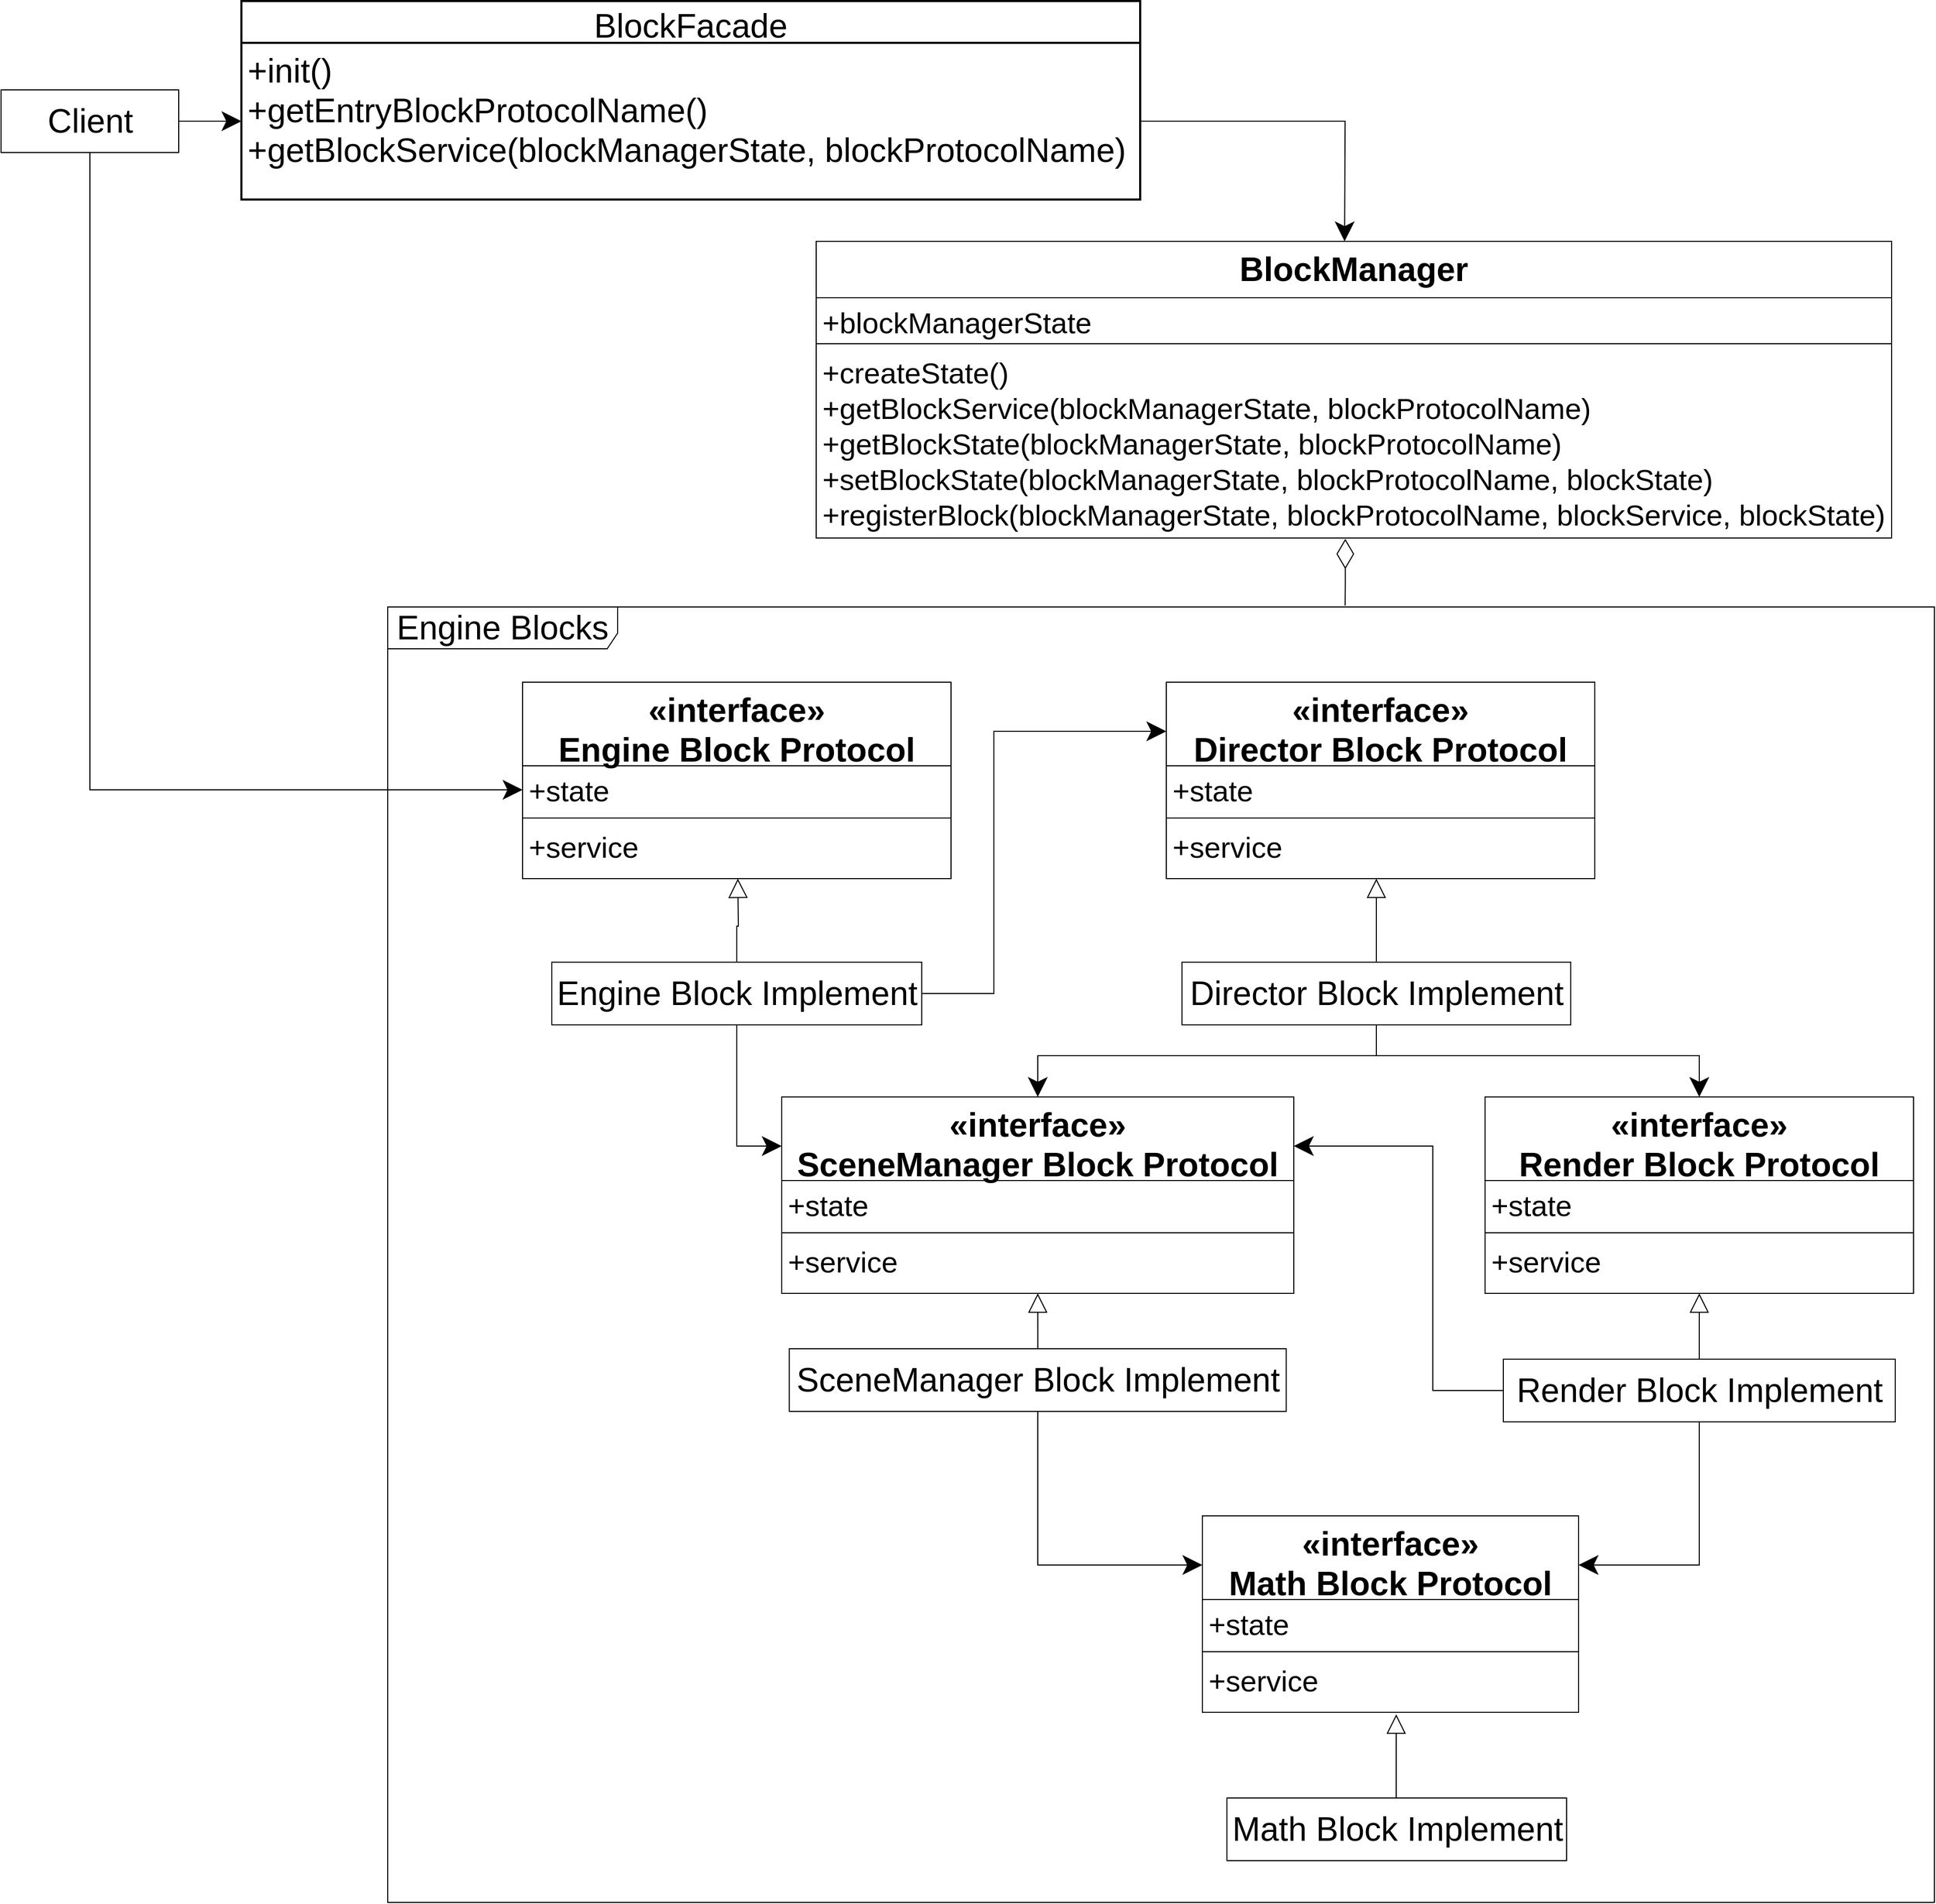 <mxfile version="14.6.13" type="device"><diagram id="_nywk-HueDYWiFCjRjqK" name="第 1 页"><mxGraphModel dx="474" dy="2171" grid="1" gridSize="10" guides="1" tooltips="1" connect="1" arrows="1" fold="1" page="1" pageScale="1" pageWidth="827" pageHeight="1169" math="0" shadow="0"><root><mxCell id="0"/><mxCell id="1" parent="0"/><mxCell id="obZDhRjXa5IsKzWZeU6c-23" value="&lt;font style=&quot;font-size: 32px&quot;&gt;Engine Blocks&lt;/font&gt;" style="shape=umlFrame;whiteSpace=wrap;html=1;width=220;height=40;fontSize=32;" parent="1" vertex="1"><mxGeometry x="1260" y="130" width="1480" height="1240" as="geometry"/></mxCell><mxCell id="obZDhRjXa5IsKzWZeU6c-24" style="edgeStyle=orthogonalEdgeStyle;rounded=0;orthogonalLoop=1;jettySize=auto;html=1;startSize=16;endSize=16;" parent="1" source="obZDhRjXa5IsKzWZeU6c-26" target="obZDhRjXa5IsKzWZeU6c-58" edge="1"><mxGeometry relative="1" as="geometry"/></mxCell><mxCell id="obZDhRjXa5IsKzWZeU6c-25" style="edgeStyle=orthogonalEdgeStyle;rounded=0;orthogonalLoop=1;jettySize=auto;html=1;entryX=0;entryY=0.5;entryDx=0;entryDy=0;endArrow=classic;endFill=1;startSize=16;endSize=16;exitX=0.5;exitY=1;exitDx=0;exitDy=0;" parent="1" source="obZDhRjXa5IsKzWZeU6c-26" target="MM1SSfFz-M3WFdnkCcBo-2" edge="1"><mxGeometry relative="1" as="geometry"><mxPoint x="1410" y="285" as="targetPoint"/></mxGeometry></mxCell><mxCell id="obZDhRjXa5IsKzWZeU6c-26" value="Client" style="html=1;fontSize=32;" parent="1" vertex="1"><mxGeometry x="890" y="-365.0" width="170" height="60" as="geometry"/></mxCell><mxCell id="obZDhRjXa5IsKzWZeU6c-27" style="edgeStyle=orthogonalEdgeStyle;rounded=0;orthogonalLoop=1;jettySize=auto;html=1;entryX=0.5;entryY=1;entryDx=0;entryDy=0;endArrow=block;endFill=0;endSize=16;startSize=16;" parent="1" source="obZDhRjXa5IsKzWZeU6c-30" edge="1"><mxGeometry relative="1" as="geometry"><mxPoint x="1595" y="390" as="targetPoint"/></mxGeometry></mxCell><mxCell id="obZDhRjXa5IsKzWZeU6c-28" style="edgeStyle=orthogonalEdgeStyle;rounded=0;orthogonalLoop=1;jettySize=auto;html=1;entryX=0;entryY=0.25;entryDx=0;entryDy=0;fontSize=32;endArrow=classic;endFill=1;endSize=16;startSize=16;" parent="1" source="obZDhRjXa5IsKzWZeU6c-30" target="MM1SSfFz-M3WFdnkCcBo-6" edge="1"><mxGeometry relative="1" as="geometry"><mxPoint x="2021" y="315" as="targetPoint"/><Array as="points"><mxPoint x="1840" y="500"/><mxPoint x="1840" y="249"/></Array></mxGeometry></mxCell><mxCell id="obZDhRjXa5IsKzWZeU6c-29" style="edgeStyle=orthogonalEdgeStyle;rounded=0;orthogonalLoop=1;jettySize=auto;html=1;entryX=0;entryY=0.25;entryDx=0;entryDy=0;fontSize=32;endArrow=classic;endFill=1;endSize=16;startSize=16;" parent="1" source="obZDhRjXa5IsKzWZeU6c-30" target="MM1SSfFz-M3WFdnkCcBo-10" edge="1"><mxGeometry relative="1" as="geometry"><mxPoint x="1627" y="712" as="targetPoint"/></mxGeometry></mxCell><mxCell id="obZDhRjXa5IsKzWZeU6c-30" value="Engine Block Implement" style="html=1;fontSize=32;" parent="1" vertex="1"><mxGeometry x="1417" y="470" width="354" height="60" as="geometry"/></mxCell><mxCell id="obZDhRjXa5IsKzWZeU6c-35" style="edgeStyle=orthogonalEdgeStyle;rounded=0;orthogonalLoop=1;jettySize=auto;html=1;entryX=0.5;entryY=1;entryDx=0;entryDy=0;fontSize=32;endArrow=block;endFill=0;endSize=16;startSize=16;" parent="1" source="obZDhRjXa5IsKzWZeU6c-38" edge="1"><mxGeometry relative="1" as="geometry"><mxPoint x="2206" y="390" as="targetPoint"/></mxGeometry></mxCell><mxCell id="obZDhRjXa5IsKzWZeU6c-36" style="edgeStyle=orthogonalEdgeStyle;rounded=0;orthogonalLoop=1;jettySize=auto;html=1;fontSize=32;endArrow=classic;endFill=1;endSize=16;startSize=16;entryX=0.5;entryY=0;entryDx=0;entryDy=0;" parent="1" source="obZDhRjXa5IsKzWZeU6c-38" target="MM1SSfFz-M3WFdnkCcBo-10" edge="1"><mxGeometry relative="1" as="geometry"><mxPoint x="1882" y="607" as="targetPoint"/></mxGeometry></mxCell><mxCell id="obZDhRjXa5IsKzWZeU6c-37" style="edgeStyle=orthogonalEdgeStyle;rounded=0;orthogonalLoop=1;jettySize=auto;html=1;fontSize=32;endArrow=classic;endFill=1;exitX=0.5;exitY=1;exitDx=0;exitDy=0;endSize=16;startSize=16;entryX=0.5;entryY=0;entryDx=0;entryDy=0;" parent="1" source="obZDhRjXa5IsKzWZeU6c-38" target="MM1SSfFz-M3WFdnkCcBo-14" edge="1"><mxGeometry relative="1" as="geometry"><mxPoint x="2515" y="607" as="targetPoint"/></mxGeometry></mxCell><mxCell id="obZDhRjXa5IsKzWZeU6c-38" value="Director Block&amp;nbsp;Implement" style="html=1;fontSize=32;" parent="1" vertex="1"><mxGeometry x="2020" y="470" width="372" height="60" as="geometry"/></mxCell><mxCell id="obZDhRjXa5IsKzWZeU6c-41" style="edgeStyle=orthogonalEdgeStyle;rounded=0;orthogonalLoop=1;jettySize=auto;html=1;entryX=0.5;entryY=1;entryDx=0;entryDy=0;fontSize=32;endArrow=block;endFill=0;endSize=16;startSize=16;" parent="1" source="obZDhRjXa5IsKzWZeU6c-43" edge="1"><mxGeometry relative="1" as="geometry"><mxPoint x="1882" y="787" as="targetPoint"/></mxGeometry></mxCell><mxCell id="obZDhRjXa5IsKzWZeU6c-42" style="edgeStyle=orthogonalEdgeStyle;rounded=0;orthogonalLoop=1;jettySize=auto;html=1;entryX=0;entryY=0.25;entryDx=0;entryDy=0;fontSize=32;endArrow=classic;endFill=1;exitX=0.5;exitY=1;exitDx=0;exitDy=0;endSize=16;startSize=16;" parent="1" source="obZDhRjXa5IsKzWZeU6c-43" target="MM1SSfFz-M3WFdnkCcBo-18" edge="1"><mxGeometry relative="1" as="geometry"><mxPoint x="2040" y="1115" as="targetPoint"/></mxGeometry></mxCell><mxCell id="obZDhRjXa5IsKzWZeU6c-43" value="SceneManager Block&amp;nbsp;Implement" style="html=1;fontSize=32;" parent="1" vertex="1"><mxGeometry x="1644.25" y="840" width="475.5" height="60" as="geometry"/></mxCell><mxCell id="obZDhRjXa5IsKzWZeU6c-46" style="edgeStyle=orthogonalEdgeStyle;rounded=0;orthogonalLoop=1;jettySize=auto;html=1;entryX=0.5;entryY=1;entryDx=0;entryDy=0;fontSize=32;endArrow=block;endFill=0;endSize=16;startSize=16;" parent="1" source="obZDhRjXa5IsKzWZeU6c-49" edge="1"><mxGeometry relative="1" as="geometry"><mxPoint x="2515" y="787" as="targetPoint"/></mxGeometry></mxCell><mxCell id="obZDhRjXa5IsKzWZeU6c-47" style="edgeStyle=orthogonalEdgeStyle;rounded=0;orthogonalLoop=1;jettySize=auto;html=1;entryX=1;entryY=0.25;entryDx=0;entryDy=0;fontSize=32;endArrow=classic;endFill=1;endSize=16;startSize=16;" parent="1" source="obZDhRjXa5IsKzWZeU6c-49" target="MM1SSfFz-M3WFdnkCcBo-10" edge="1"><mxGeometry relative="1" as="geometry"><mxPoint x="2137" y="712" as="targetPoint"/><Array as="points"><mxPoint x="2260" y="880"/><mxPoint x="2260" y="646"/></Array></mxGeometry></mxCell><mxCell id="obZDhRjXa5IsKzWZeU6c-48" style="edgeStyle=orthogonalEdgeStyle;rounded=0;orthogonalLoop=1;jettySize=auto;html=1;entryX=1;entryY=0.25;entryDx=0;entryDy=0;fontSize=32;endArrow=classic;endFill=1;exitX=0.5;exitY=1;exitDx=0;exitDy=0;endSize=16;startSize=16;" parent="1" source="obZDhRjXa5IsKzWZeU6c-49" target="MM1SSfFz-M3WFdnkCcBo-18" edge="1"><mxGeometry relative="1" as="geometry"><mxPoint x="2410.0" y="1115" as="targetPoint"/></mxGeometry></mxCell><mxCell id="obZDhRjXa5IsKzWZeU6c-49" value="Render Block&amp;nbsp;Implement" style="html=1;fontSize=32;" parent="1" vertex="1"><mxGeometry x="2327.5" y="850" width="375" height="60" as="geometry"/></mxCell><mxCell id="obZDhRjXa5IsKzWZeU6c-52" style="edgeStyle=orthogonalEdgeStyle;rounded=0;orthogonalLoop=1;jettySize=auto;html=1;fontSize=32;endArrow=block;endFill=0;endSize=16;startSize=16;" parent="1" source="obZDhRjXa5IsKzWZeU6c-53" edge="1"><mxGeometry relative="1" as="geometry"><mxPoint x="2225" y="1190" as="targetPoint"/></mxGeometry></mxCell><mxCell id="obZDhRjXa5IsKzWZeU6c-53" value="Math Block&amp;nbsp;Implement" style="html=1;fontSize=32;" parent="1" vertex="1"><mxGeometry x="2063" y="1270" width="325" height="60" as="geometry"/></mxCell><mxCell id="obZDhRjXa5IsKzWZeU6c-56" style="edgeStyle=orthogonalEdgeStyle;rounded=0;orthogonalLoop=1;jettySize=auto;html=1;exitX=1;exitY=0.5;exitDx=0;exitDy=0;endSize=16;startSize=16;" parent="1" source="obZDhRjXa5IsKzWZeU6c-58" edge="1"><mxGeometry relative="1" as="geometry"><mxPoint x="2175.6" y="-220" as="targetPoint"/></mxGeometry></mxCell><mxCell id="obZDhRjXa5IsKzWZeU6c-57" value="BlockFacade" style="swimlane;childLayout=stackLayout;horizontal=1;startSize=40;horizontalStack=0;rounded=0;fontSize=32;fontStyle=0;strokeWidth=2;resizeParent=0;resizeLast=1;shadow=0;dashed=0;align=center;" parent="1" vertex="1"><mxGeometry x="1120" y="-450" width="860" height="190" as="geometry"/></mxCell><mxCell id="obZDhRjXa5IsKzWZeU6c-58" value="+init()&#10;+getEntryBlockProtocolName()&#10;+getBlockService(blockManagerState, blockProtocolName)&#10;" style="align=left;strokeColor=none;fillColor=none;spacingLeft=4;fontSize=32;verticalAlign=top;resizable=0;rotatable=0;part=1;" parent="obZDhRjXa5IsKzWZeU6c-57" vertex="1"><mxGeometry y="40" width="860" height="150" as="geometry"/></mxCell><mxCell id="obZDhRjXa5IsKzWZeU6c-59" style="edgeStyle=orthogonalEdgeStyle;rounded=0;orthogonalLoop=1;jettySize=auto;html=1;endSize=26;startSize=26;endArrow=none;endFill=0;startArrow=diamondThin;startFill=0;exitX=0.492;exitY=1.004;exitDx=0;exitDy=0;exitPerimeter=0;entryX=0.619;entryY=-0.001;entryDx=0;entryDy=0;entryPerimeter=0;" parent="1" source="OyWtYTJUe2X4pXwHsu83-4" target="obZDhRjXa5IsKzWZeU6c-23" edge="1"><mxGeometry relative="1" as="geometry"><mxPoint x="2176" y="120" as="targetPoint"/><mxPoint x="2175.5" y="31" as="sourcePoint"/></mxGeometry></mxCell><mxCell id="MM1SSfFz-M3WFdnkCcBo-1" value="«interface»&#10;Engine Block Protocol" style="swimlane;fontStyle=1;align=center;verticalAlign=top;childLayout=stackLayout;horizontal=1;startSize=80;horizontalStack=0;resizeParent=1;resizeParentMax=0;resizeLast=0;collapsible=1;marginBottom=0;fontSize=32;" parent="1" vertex="1"><mxGeometry x="1389" y="202" width="410" height="188" as="geometry"/></mxCell><mxCell id="MM1SSfFz-M3WFdnkCcBo-2" value="+state" style="text;strokeColor=none;fillColor=none;align=left;verticalAlign=top;spacingLeft=4;spacingRight=4;overflow=hidden;rotatable=0;points=[[0,0.5],[1,0.5]];portConstraint=eastwest;fontSize=28;" parent="MM1SSfFz-M3WFdnkCcBo-1" vertex="1"><mxGeometry y="80" width="410" height="46" as="geometry"/></mxCell><mxCell id="MM1SSfFz-M3WFdnkCcBo-3" value="" style="line;strokeWidth=1;fillColor=none;align=left;verticalAlign=middle;spacingTop=-1;spacingLeft=3;spacingRight=3;rotatable=0;labelPosition=right;points=[];portConstraint=eastwest;" parent="MM1SSfFz-M3WFdnkCcBo-1" vertex="1"><mxGeometry y="126" width="410" height="8" as="geometry"/></mxCell><mxCell id="MM1SSfFz-M3WFdnkCcBo-4" value="+service" style="text;strokeColor=none;fillColor=none;align=left;verticalAlign=top;spacingLeft=4;spacingRight=4;overflow=hidden;rotatable=0;points=[[0,0.5],[1,0.5]];portConstraint=eastwest;fontSize=28;" parent="MM1SSfFz-M3WFdnkCcBo-1" vertex="1"><mxGeometry y="134" width="410" height="54" as="geometry"/></mxCell><mxCell id="MM1SSfFz-M3WFdnkCcBo-6" value="«interface»&#10;Director Block Protocol" style="swimlane;fontStyle=1;align=center;verticalAlign=top;childLayout=stackLayout;horizontal=1;startSize=80;horizontalStack=0;resizeParent=1;resizeParentMax=0;resizeLast=0;collapsible=1;marginBottom=0;fontSize=32;" parent="1" vertex="1"><mxGeometry x="2005" y="202" width="410" height="188" as="geometry"/></mxCell><mxCell id="MM1SSfFz-M3WFdnkCcBo-7" value="+state" style="text;strokeColor=none;fillColor=none;align=left;verticalAlign=top;spacingLeft=4;spacingRight=4;overflow=hidden;rotatable=0;points=[[0,0.5],[1,0.5]];portConstraint=eastwest;fontSize=28;" parent="MM1SSfFz-M3WFdnkCcBo-6" vertex="1"><mxGeometry y="80" width="410" height="46" as="geometry"/></mxCell><mxCell id="MM1SSfFz-M3WFdnkCcBo-8" value="" style="line;strokeWidth=1;fillColor=none;align=left;verticalAlign=middle;spacingTop=-1;spacingLeft=3;spacingRight=3;rotatable=0;labelPosition=right;points=[];portConstraint=eastwest;" parent="MM1SSfFz-M3WFdnkCcBo-6" vertex="1"><mxGeometry y="126" width="410" height="8" as="geometry"/></mxCell><mxCell id="MM1SSfFz-M3WFdnkCcBo-9" value="+service" style="text;strokeColor=none;fillColor=none;align=left;verticalAlign=top;spacingLeft=4;spacingRight=4;overflow=hidden;rotatable=0;points=[[0,0.5],[1,0.5]];portConstraint=eastwest;fontSize=28;" parent="MM1SSfFz-M3WFdnkCcBo-6" vertex="1"><mxGeometry y="134" width="410" height="54" as="geometry"/></mxCell><mxCell id="MM1SSfFz-M3WFdnkCcBo-10" value="«interface»&#10;SceneManager Block Protocol" style="swimlane;fontStyle=1;align=center;verticalAlign=top;childLayout=stackLayout;horizontal=1;startSize=80;horizontalStack=0;resizeParent=1;resizeParentMax=0;resizeLast=0;collapsible=1;marginBottom=0;fontSize=32;" parent="1" vertex="1"><mxGeometry x="1637" y="599" width="490" height="188" as="geometry"/></mxCell><mxCell id="MM1SSfFz-M3WFdnkCcBo-11" value="+state" style="text;strokeColor=none;fillColor=none;align=left;verticalAlign=top;spacingLeft=4;spacingRight=4;overflow=hidden;rotatable=0;points=[[0,0.5],[1,0.5]];portConstraint=eastwest;fontSize=28;" parent="MM1SSfFz-M3WFdnkCcBo-10" vertex="1"><mxGeometry y="80" width="490" height="46" as="geometry"/></mxCell><mxCell id="MM1SSfFz-M3WFdnkCcBo-12" value="" style="line;strokeWidth=1;fillColor=none;align=left;verticalAlign=middle;spacingTop=-1;spacingLeft=3;spacingRight=3;rotatable=0;labelPosition=right;points=[];portConstraint=eastwest;" parent="MM1SSfFz-M3WFdnkCcBo-10" vertex="1"><mxGeometry y="126" width="490" height="8" as="geometry"/></mxCell><mxCell id="MM1SSfFz-M3WFdnkCcBo-13" value="+service" style="text;strokeColor=none;fillColor=none;align=left;verticalAlign=top;spacingLeft=4;spacingRight=4;overflow=hidden;rotatable=0;points=[[0,0.5],[1,0.5]];portConstraint=eastwest;fontSize=28;" parent="MM1SSfFz-M3WFdnkCcBo-10" vertex="1"><mxGeometry y="134" width="490" height="54" as="geometry"/></mxCell><mxCell id="MM1SSfFz-M3WFdnkCcBo-14" value="«interface»&#10;Render Block Protocol" style="swimlane;fontStyle=1;align=center;verticalAlign=top;childLayout=stackLayout;horizontal=1;startSize=80;horizontalStack=0;resizeParent=1;resizeParentMax=0;resizeLast=0;collapsible=1;marginBottom=0;fontSize=32;" parent="1" vertex="1"><mxGeometry x="2310" y="599" width="410" height="188" as="geometry"/></mxCell><mxCell id="MM1SSfFz-M3WFdnkCcBo-15" value="+state" style="text;strokeColor=none;fillColor=none;align=left;verticalAlign=top;spacingLeft=4;spacingRight=4;overflow=hidden;rotatable=0;points=[[0,0.5],[1,0.5]];portConstraint=eastwest;fontSize=28;" parent="MM1SSfFz-M3WFdnkCcBo-14" vertex="1"><mxGeometry y="80" width="410" height="46" as="geometry"/></mxCell><mxCell id="MM1SSfFz-M3WFdnkCcBo-16" value="" style="line;strokeWidth=1;fillColor=none;align=left;verticalAlign=middle;spacingTop=-1;spacingLeft=3;spacingRight=3;rotatable=0;labelPosition=right;points=[];portConstraint=eastwest;" parent="MM1SSfFz-M3WFdnkCcBo-14" vertex="1"><mxGeometry y="126" width="410" height="8" as="geometry"/></mxCell><mxCell id="MM1SSfFz-M3WFdnkCcBo-17" value="+service" style="text;strokeColor=none;fillColor=none;align=left;verticalAlign=top;spacingLeft=4;spacingRight=4;overflow=hidden;rotatable=0;points=[[0,0.5],[1,0.5]];portConstraint=eastwest;fontSize=28;" parent="MM1SSfFz-M3WFdnkCcBo-14" vertex="1"><mxGeometry y="134" width="410" height="54" as="geometry"/></mxCell><mxCell id="MM1SSfFz-M3WFdnkCcBo-18" value="«interface»&#10;Math Block Protocol" style="swimlane;fontStyle=1;align=center;verticalAlign=top;childLayout=stackLayout;horizontal=1;startSize=80;horizontalStack=0;resizeParent=1;resizeParentMax=0;resizeLast=0;collapsible=1;marginBottom=0;fontSize=32;" parent="1" vertex="1"><mxGeometry x="2039.5" y="1000" width="360" height="188" as="geometry"/></mxCell><mxCell id="MM1SSfFz-M3WFdnkCcBo-19" value="+state" style="text;strokeColor=none;fillColor=none;align=left;verticalAlign=top;spacingLeft=4;spacingRight=4;overflow=hidden;rotatable=0;points=[[0,0.5],[1,0.5]];portConstraint=eastwest;fontSize=28;" parent="MM1SSfFz-M3WFdnkCcBo-18" vertex="1"><mxGeometry y="80" width="360" height="46" as="geometry"/></mxCell><mxCell id="MM1SSfFz-M3WFdnkCcBo-20" value="" style="line;strokeWidth=1;fillColor=none;align=left;verticalAlign=middle;spacingTop=-1;spacingLeft=3;spacingRight=3;rotatable=0;labelPosition=right;points=[];portConstraint=eastwest;" parent="MM1SSfFz-M3WFdnkCcBo-18" vertex="1"><mxGeometry y="126" width="360" height="8" as="geometry"/></mxCell><mxCell id="MM1SSfFz-M3WFdnkCcBo-21" value="+service" style="text;strokeColor=none;fillColor=none;align=left;verticalAlign=top;spacingLeft=4;spacingRight=4;overflow=hidden;rotatable=0;points=[[0,0.5],[1,0.5]];portConstraint=eastwest;fontSize=28;" parent="MM1SSfFz-M3WFdnkCcBo-18" vertex="1"><mxGeometry y="134" width="360" height="54" as="geometry"/></mxCell><mxCell id="OyWtYTJUe2X4pXwHsu83-1" value="BlockManager" style="swimlane;fontStyle=1;align=center;verticalAlign=top;childLayout=stackLayout;horizontal=1;startSize=54;horizontalStack=0;resizeParent=1;resizeParentMax=0;resizeLast=0;collapsible=1;marginBottom=0;fontSize=32;" vertex="1" parent="1"><mxGeometry x="1670" y="-220" width="1029" height="284" as="geometry"/></mxCell><mxCell id="OyWtYTJUe2X4pXwHsu83-2" value="+blockManagerState" style="text;strokeColor=none;fillColor=none;align=left;verticalAlign=top;spacingLeft=4;spacingRight=4;overflow=hidden;rotatable=0;points=[[0,0.5],[1,0.5]];portConstraint=eastwest;fontSize=28;" vertex="1" parent="OyWtYTJUe2X4pXwHsu83-1"><mxGeometry y="54" width="1029" height="40" as="geometry"/></mxCell><mxCell id="OyWtYTJUe2X4pXwHsu83-3" value="" style="line;strokeWidth=1;fillColor=none;align=left;verticalAlign=middle;spacingTop=-1;spacingLeft=3;spacingRight=3;rotatable=0;labelPosition=right;points=[];portConstraint=eastwest;" vertex="1" parent="OyWtYTJUe2X4pXwHsu83-1"><mxGeometry y="94" width="1029" height="8" as="geometry"/></mxCell><mxCell id="OyWtYTJUe2X4pXwHsu83-4" value="+createState()&#10;+getBlockService(blockManagerState, blockProtocolName)&#10;+getBlockState(blockManagerState, blockProtocolName)&#10;+setBlockState(blockManagerState, blockProtocolName, blockState)&#10;+registerBlock(blockManagerState, blockProtocolName, blockService, blockState)" style="text;strokeColor=none;fillColor=none;align=left;verticalAlign=top;spacingLeft=4;spacingRight=4;overflow=hidden;rotatable=0;points=[[0,0.5],[1,0.5]];portConstraint=eastwest;fontSize=28;" vertex="1" parent="OyWtYTJUe2X4pXwHsu83-1"><mxGeometry y="102" width="1029" height="182" as="geometry"/></mxCell></root></mxGraphModel></diagram></mxfile>
